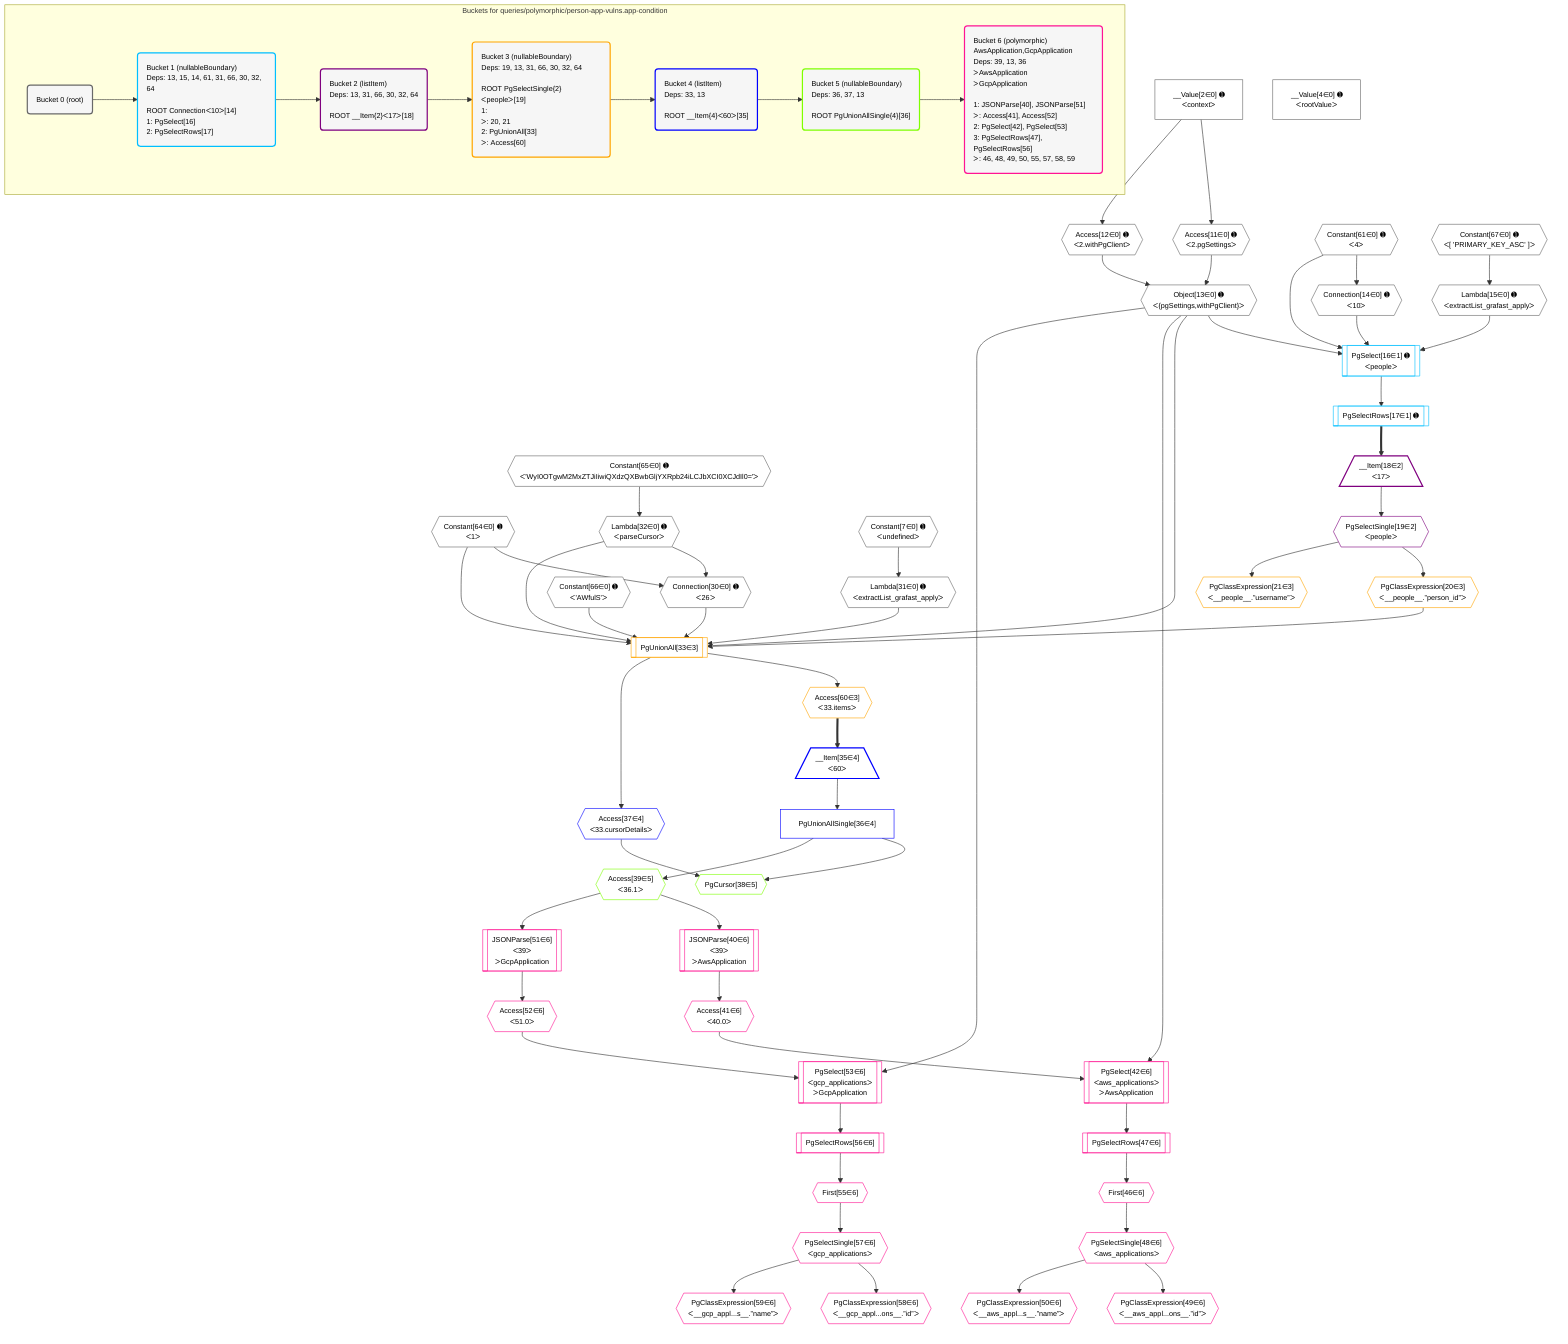 %%{init: {'themeVariables': { 'fontSize': '12px'}}}%%
graph TD
    classDef path fill:#eee,stroke:#000,color:#000
    classDef plan fill:#fff,stroke-width:1px,color:#000
    classDef itemplan fill:#fff,stroke-width:2px,color:#000
    classDef unbatchedplan fill:#dff,stroke-width:1px,color:#000
    classDef sideeffectplan fill:#fcc,stroke-width:2px,color:#000
    classDef bucket fill:#f6f6f6,color:#000,stroke-width:2px,text-align:left


    %% plan dependencies
    Object13{{"Object[13∈0] ➊<br />ᐸ{pgSettings,withPgClient}ᐳ"}}:::plan
    Access11{{"Access[11∈0] ➊<br />ᐸ2.pgSettingsᐳ"}}:::plan
    Access12{{"Access[12∈0] ➊<br />ᐸ2.withPgClientᐳ"}}:::plan
    Access11 & Access12 --> Object13
    Connection30{{"Connection[30∈0] ➊<br />ᐸ26ᐳ"}}:::plan
    Constant64{{"Constant[64∈0] ➊<br />ᐸ1ᐳ"}}:::plan
    Lambda32{{"Lambda[32∈0] ➊<br />ᐸparseCursorᐳ"}}:::plan
    Constant64 & Lambda32 --> Connection30
    __Value2["__Value[2∈0] ➊<br />ᐸcontextᐳ"]:::plan
    __Value2 --> Access11
    __Value2 --> Access12
    Connection14{{"Connection[14∈0] ➊<br />ᐸ10ᐳ"}}:::plan
    Constant61{{"Constant[61∈0] ➊<br />ᐸ4ᐳ"}}:::plan
    Constant61 --> Connection14
    Lambda15{{"Lambda[15∈0] ➊<br />ᐸextractList_grafast_applyᐳ"}}:::plan
    Constant67{{"Constant[67∈0] ➊<br />ᐸ[ 'PRIMARY_KEY_ASC' ]ᐳ"}}:::plan
    Constant67 --> Lambda15
    Lambda31{{"Lambda[31∈0] ➊<br />ᐸextractList_grafast_applyᐳ"}}:::plan
    Constant7{{"Constant[7∈0] ➊<br />ᐸundefinedᐳ"}}:::plan
    Constant7 --> Lambda31
    Constant65{{"Constant[65∈0] ➊<br />ᐸ'WyI0OTgwM2MxZTJiIiwiQXdzQXBwbGljYXRpb24iLCJbXCI0XCJdIl0='ᐳ"}}:::plan
    Constant65 --> Lambda32
    __Value4["__Value[4∈0] ➊<br />ᐸrootValueᐳ"]:::plan
    Constant66{{"Constant[66∈0] ➊<br />ᐸ'AWfulS'ᐳ"}}:::plan
    PgSelect16[["PgSelect[16∈1] ➊<br />ᐸpeopleᐳ"]]:::plan
    Object13 & Lambda15 & Connection14 & Constant61 --> PgSelect16
    PgSelectRows17[["PgSelectRows[17∈1] ➊"]]:::plan
    PgSelect16 --> PgSelectRows17
    __Item18[/"__Item[18∈2]<br />ᐸ17ᐳ"\]:::itemplan
    PgSelectRows17 ==> __Item18
    PgSelectSingle19{{"PgSelectSingle[19∈2]<br />ᐸpeopleᐳ"}}:::plan
    __Item18 --> PgSelectSingle19
    PgUnionAll33[["PgUnionAll[33∈3]"]]:::plan
    PgClassExpression20{{"PgClassExpression[20∈3]<br />ᐸ__people__.”person_id”ᐳ"}}:::plan
    Object13 & PgClassExpression20 & Lambda31 & Constant66 & Connection30 & Lambda32 & Constant64 --> PgUnionAll33
    PgSelectSingle19 --> PgClassExpression20
    PgClassExpression21{{"PgClassExpression[21∈3]<br />ᐸ__people__.”username”ᐳ"}}:::plan
    PgSelectSingle19 --> PgClassExpression21
    Access60{{"Access[60∈3]<br />ᐸ33.itemsᐳ"}}:::plan
    PgUnionAll33 --> Access60
    __Item35[/"__Item[35∈4]<br />ᐸ60ᐳ"\]:::itemplan
    Access60 ==> __Item35
    PgUnionAllSingle36["PgUnionAllSingle[36∈4]"]:::plan
    __Item35 --> PgUnionAllSingle36
    Access37{{"Access[37∈4]<br />ᐸ33.cursorDetailsᐳ"}}:::plan
    PgUnionAll33 --> Access37
    PgCursor38{{"PgCursor[38∈5]"}}:::plan
    PgUnionAllSingle36 & Access37 --> PgCursor38
    Access39{{"Access[39∈5]<br />ᐸ36.1ᐳ"}}:::plan
    PgUnionAllSingle36 --> Access39
    PgSelect42[["PgSelect[42∈6]<br />ᐸaws_applicationsᐳ<br />ᐳAwsApplication"]]:::plan
    Access41{{"Access[41∈6]<br />ᐸ40.0ᐳ"}}:::plan
    Object13 & Access41 --> PgSelect42
    PgSelect53[["PgSelect[53∈6]<br />ᐸgcp_applicationsᐳ<br />ᐳGcpApplication"]]:::plan
    Access52{{"Access[52∈6]<br />ᐸ51.0ᐳ"}}:::plan
    Object13 & Access52 --> PgSelect53
    JSONParse40[["JSONParse[40∈6]<br />ᐸ39ᐳ<br />ᐳAwsApplication"]]:::plan
    Access39 --> JSONParse40
    JSONParse40 --> Access41
    First46{{"First[46∈6]"}}:::plan
    PgSelectRows47[["PgSelectRows[47∈6]"]]:::plan
    PgSelectRows47 --> First46
    PgSelect42 --> PgSelectRows47
    PgSelectSingle48{{"PgSelectSingle[48∈6]<br />ᐸaws_applicationsᐳ"}}:::plan
    First46 --> PgSelectSingle48
    PgClassExpression49{{"PgClassExpression[49∈6]<br />ᐸ__aws_appl...ons__.”id”ᐳ"}}:::plan
    PgSelectSingle48 --> PgClassExpression49
    PgClassExpression50{{"PgClassExpression[50∈6]<br />ᐸ__aws_appl...s__.”name”ᐳ"}}:::plan
    PgSelectSingle48 --> PgClassExpression50
    JSONParse51[["JSONParse[51∈6]<br />ᐸ39ᐳ<br />ᐳGcpApplication"]]:::plan
    Access39 --> JSONParse51
    JSONParse51 --> Access52
    First55{{"First[55∈6]"}}:::plan
    PgSelectRows56[["PgSelectRows[56∈6]"]]:::plan
    PgSelectRows56 --> First55
    PgSelect53 --> PgSelectRows56
    PgSelectSingle57{{"PgSelectSingle[57∈6]<br />ᐸgcp_applicationsᐳ"}}:::plan
    First55 --> PgSelectSingle57
    PgClassExpression58{{"PgClassExpression[58∈6]<br />ᐸ__gcp_appl...ons__.”id”ᐳ"}}:::plan
    PgSelectSingle57 --> PgClassExpression58
    PgClassExpression59{{"PgClassExpression[59∈6]<br />ᐸ__gcp_appl...s__.”name”ᐳ"}}:::plan
    PgSelectSingle57 --> PgClassExpression59

    %% define steps

    subgraph "Buckets for queries/polymorphic/person-app-vulns.app-condition"
    Bucket0("Bucket 0 (root)"):::bucket
    classDef bucket0 stroke:#696969
    class Bucket0,__Value2,__Value4,Constant7,Access11,Access12,Object13,Connection14,Lambda15,Connection30,Lambda31,Lambda32,Constant61,Constant64,Constant65,Constant66,Constant67 bucket0
    Bucket1("Bucket 1 (nullableBoundary)<br />Deps: 13, 15, 14, 61, 31, 66, 30, 32, 64<br /><br />ROOT Connectionᐸ10ᐳ[14]<br />1: PgSelect[16]<br />2: PgSelectRows[17]"):::bucket
    classDef bucket1 stroke:#00bfff
    class Bucket1,PgSelect16,PgSelectRows17 bucket1
    Bucket2("Bucket 2 (listItem)<br />Deps: 13, 31, 66, 30, 32, 64<br /><br />ROOT __Item{2}ᐸ17ᐳ[18]"):::bucket
    classDef bucket2 stroke:#7f007f
    class Bucket2,__Item18,PgSelectSingle19 bucket2
    Bucket3("Bucket 3 (nullableBoundary)<br />Deps: 19, 13, 31, 66, 30, 32, 64<br /><br />ROOT PgSelectSingle{2}ᐸpeopleᐳ[19]<br />1: <br />ᐳ: 20, 21<br />2: PgUnionAll[33]<br />ᐳ: Access[60]"):::bucket
    classDef bucket3 stroke:#ffa500
    class Bucket3,PgClassExpression20,PgClassExpression21,PgUnionAll33,Access60 bucket3
    Bucket4("Bucket 4 (listItem)<br />Deps: 33, 13<br /><br />ROOT __Item{4}ᐸ60ᐳ[35]"):::bucket
    classDef bucket4 stroke:#0000ff
    class Bucket4,__Item35,PgUnionAllSingle36,Access37 bucket4
    Bucket5("Bucket 5 (nullableBoundary)<br />Deps: 36, 37, 13<br /><br />ROOT PgUnionAllSingle{4}[36]"):::bucket
    classDef bucket5 stroke:#7fff00
    class Bucket5,PgCursor38,Access39 bucket5
    Bucket6("Bucket 6 (polymorphic)<br />AwsApplication,GcpApplication<br />Deps: 39, 13, 36<br />ᐳAwsApplication<br />ᐳGcpApplication<br /><br />1: JSONParse[40], JSONParse[51]<br />ᐳ: Access[41], Access[52]<br />2: PgSelect[42], PgSelect[53]<br />3: PgSelectRows[47], PgSelectRows[56]<br />ᐳ: 46, 48, 49, 50, 55, 57, 58, 59"):::bucket
    classDef bucket6 stroke:#ff1493
    class Bucket6,JSONParse40,Access41,PgSelect42,First46,PgSelectRows47,PgSelectSingle48,PgClassExpression49,PgClassExpression50,JSONParse51,Access52,PgSelect53,First55,PgSelectRows56,PgSelectSingle57,PgClassExpression58,PgClassExpression59 bucket6
    Bucket0 --> Bucket1
    Bucket1 --> Bucket2
    Bucket2 --> Bucket3
    Bucket3 --> Bucket4
    Bucket4 --> Bucket5
    Bucket5 --> Bucket6
    end